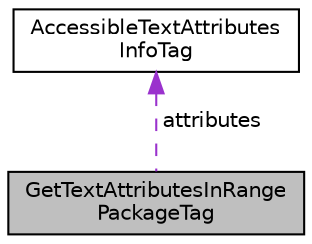 digraph "GetTextAttributesInRangePackageTag"
{
 // LATEX_PDF_SIZE
  edge [fontname="Helvetica",fontsize="10",labelfontname="Helvetica",labelfontsize="10"];
  node [fontname="Helvetica",fontsize="10",shape=record];
  Node1 [label="GetTextAttributesInRange\lPackageTag",height=0.2,width=0.4,color="black", fillcolor="grey75", style="filled", fontcolor="black",tooltip=" "];
  Node2 -> Node1 [dir="back",color="darkorchid3",fontsize="10",style="dashed",label=" attributes" ,fontname="Helvetica"];
  Node2 [label="AccessibleTextAttributes\lInfoTag",height=0.2,width=0.4,color="black", fillcolor="white", style="filled",URL="$struct_accessible_text_attributes_info_tag.html",tooltip=" "];
}
